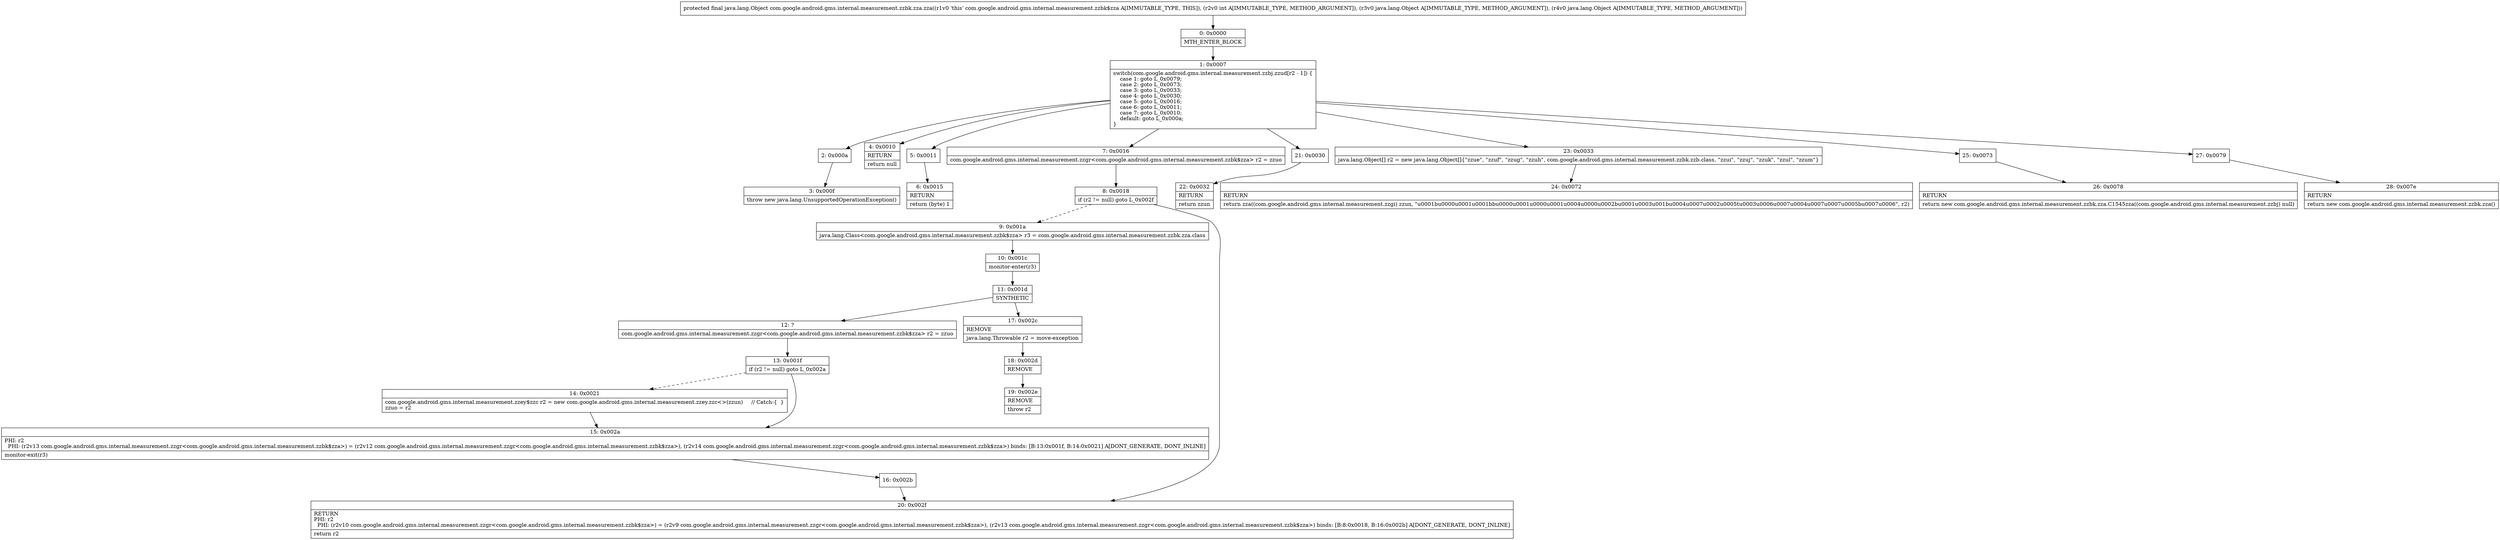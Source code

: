 digraph "CFG forcom.google.android.gms.internal.measurement.zzbk.zza.zza(ILjava\/lang\/Object;Ljava\/lang\/Object;)Ljava\/lang\/Object;" {
Node_0 [shape=record,label="{0\:\ 0x0000|MTH_ENTER_BLOCK\l}"];
Node_1 [shape=record,label="{1\:\ 0x0007|switch(com.google.android.gms.internal.measurement.zzbj.zzud[r2 \- 1]) \{\l    case 1: goto L_0x0079;\l    case 2: goto L_0x0073;\l    case 3: goto L_0x0033;\l    case 4: goto L_0x0030;\l    case 5: goto L_0x0016;\l    case 6: goto L_0x0011;\l    case 7: goto L_0x0010;\l    default: goto L_0x000a;\l\}\l}"];
Node_2 [shape=record,label="{2\:\ 0x000a}"];
Node_3 [shape=record,label="{3\:\ 0x000f|throw new java.lang.UnsupportedOperationException()\l}"];
Node_4 [shape=record,label="{4\:\ 0x0010|RETURN\l|return null\l}"];
Node_5 [shape=record,label="{5\:\ 0x0011}"];
Node_6 [shape=record,label="{6\:\ 0x0015|RETURN\l|return (byte) 1\l}"];
Node_7 [shape=record,label="{7\:\ 0x0016|com.google.android.gms.internal.measurement.zzgr\<com.google.android.gms.internal.measurement.zzbk$zza\> r2 = zzuo\l}"];
Node_8 [shape=record,label="{8\:\ 0x0018|if (r2 != null) goto L_0x002f\l}"];
Node_9 [shape=record,label="{9\:\ 0x001a|java.lang.Class\<com.google.android.gms.internal.measurement.zzbk$zza\> r3 = com.google.android.gms.internal.measurement.zzbk.zza.class\l}"];
Node_10 [shape=record,label="{10\:\ 0x001c|monitor\-enter(r3)\l}"];
Node_11 [shape=record,label="{11\:\ 0x001d|SYNTHETIC\l}"];
Node_12 [shape=record,label="{12\:\ ?|com.google.android.gms.internal.measurement.zzgr\<com.google.android.gms.internal.measurement.zzbk$zza\> r2 = zzuo\l}"];
Node_13 [shape=record,label="{13\:\ 0x001f|if (r2 != null) goto L_0x002a\l}"];
Node_14 [shape=record,label="{14\:\ 0x0021|com.google.android.gms.internal.measurement.zzey$zzc r2 = new com.google.android.gms.internal.measurement.zzey.zzc\<\>(zzun)     \/\/ Catch:\{  \}\lzzuo = r2\l}"];
Node_15 [shape=record,label="{15\:\ 0x002a|PHI: r2 \l  PHI: (r2v13 com.google.android.gms.internal.measurement.zzgr\<com.google.android.gms.internal.measurement.zzbk$zza\>) = (r2v12 com.google.android.gms.internal.measurement.zzgr\<com.google.android.gms.internal.measurement.zzbk$zza\>), (r2v14 com.google.android.gms.internal.measurement.zzgr\<com.google.android.gms.internal.measurement.zzbk$zza\>) binds: [B:13:0x001f, B:14:0x0021] A[DONT_GENERATE, DONT_INLINE]\l|monitor\-exit(r3)\l}"];
Node_16 [shape=record,label="{16\:\ 0x002b}"];
Node_17 [shape=record,label="{17\:\ 0x002c|REMOVE\l|java.lang.Throwable r2 = move\-exception\l}"];
Node_18 [shape=record,label="{18\:\ 0x002d|REMOVE\l}"];
Node_19 [shape=record,label="{19\:\ 0x002e|REMOVE\l|throw r2\l}"];
Node_20 [shape=record,label="{20\:\ 0x002f|RETURN\lPHI: r2 \l  PHI: (r2v10 com.google.android.gms.internal.measurement.zzgr\<com.google.android.gms.internal.measurement.zzbk$zza\>) = (r2v9 com.google.android.gms.internal.measurement.zzgr\<com.google.android.gms.internal.measurement.zzbk$zza\>), (r2v13 com.google.android.gms.internal.measurement.zzgr\<com.google.android.gms.internal.measurement.zzbk$zza\>) binds: [B:8:0x0018, B:16:0x002b] A[DONT_GENERATE, DONT_INLINE]\l|return r2\l}"];
Node_21 [shape=record,label="{21\:\ 0x0030}"];
Node_22 [shape=record,label="{22\:\ 0x0032|RETURN\l|return zzun\l}"];
Node_23 [shape=record,label="{23\:\ 0x0033|java.lang.Object[] r2 = new java.lang.Object[]\{\"zzue\", \"zzuf\", \"zzug\", \"zzuh\", com.google.android.gms.internal.measurement.zzbk.zzb.class, \"zzui\", \"zzuj\", \"zzuk\", \"zzul\", \"zzum\"\}\l}"];
Node_24 [shape=record,label="{24\:\ 0x0072|RETURN\l|return zza((com.google.android.gms.internal.measurement.zzgi) zzun, \"u0001bu0000u0001u0001bbu0000u0001u0000u0001u0004u0000u0002bu0001u0003u001bu0004u0007u0002u0005tu0003u0006u0007u0004u0007u0007u0005bu0007u0006\", r2)\l}"];
Node_25 [shape=record,label="{25\:\ 0x0073}"];
Node_26 [shape=record,label="{26\:\ 0x0078|RETURN\l|return new com.google.android.gms.internal.measurement.zzbk.zza.C1545zza((com.google.android.gms.internal.measurement.zzbj) null)\l}"];
Node_27 [shape=record,label="{27\:\ 0x0079}"];
Node_28 [shape=record,label="{28\:\ 0x007e|RETURN\l|return new com.google.android.gms.internal.measurement.zzbk.zza()\l}"];
MethodNode[shape=record,label="{protected final java.lang.Object com.google.android.gms.internal.measurement.zzbk.zza.zza((r1v0 'this' com.google.android.gms.internal.measurement.zzbk$zza A[IMMUTABLE_TYPE, THIS]), (r2v0 int A[IMMUTABLE_TYPE, METHOD_ARGUMENT]), (r3v0 java.lang.Object A[IMMUTABLE_TYPE, METHOD_ARGUMENT]), (r4v0 java.lang.Object A[IMMUTABLE_TYPE, METHOD_ARGUMENT])) }"];
MethodNode -> Node_0;
Node_0 -> Node_1;
Node_1 -> Node_2;
Node_1 -> Node_4;
Node_1 -> Node_5;
Node_1 -> Node_7;
Node_1 -> Node_21;
Node_1 -> Node_23;
Node_1 -> Node_25;
Node_1 -> Node_27;
Node_2 -> Node_3;
Node_5 -> Node_6;
Node_7 -> Node_8;
Node_8 -> Node_9[style=dashed];
Node_8 -> Node_20;
Node_9 -> Node_10;
Node_10 -> Node_11;
Node_11 -> Node_12;
Node_11 -> Node_17;
Node_12 -> Node_13;
Node_13 -> Node_14[style=dashed];
Node_13 -> Node_15;
Node_14 -> Node_15;
Node_15 -> Node_16;
Node_16 -> Node_20;
Node_17 -> Node_18;
Node_18 -> Node_19;
Node_21 -> Node_22;
Node_23 -> Node_24;
Node_25 -> Node_26;
Node_27 -> Node_28;
}


